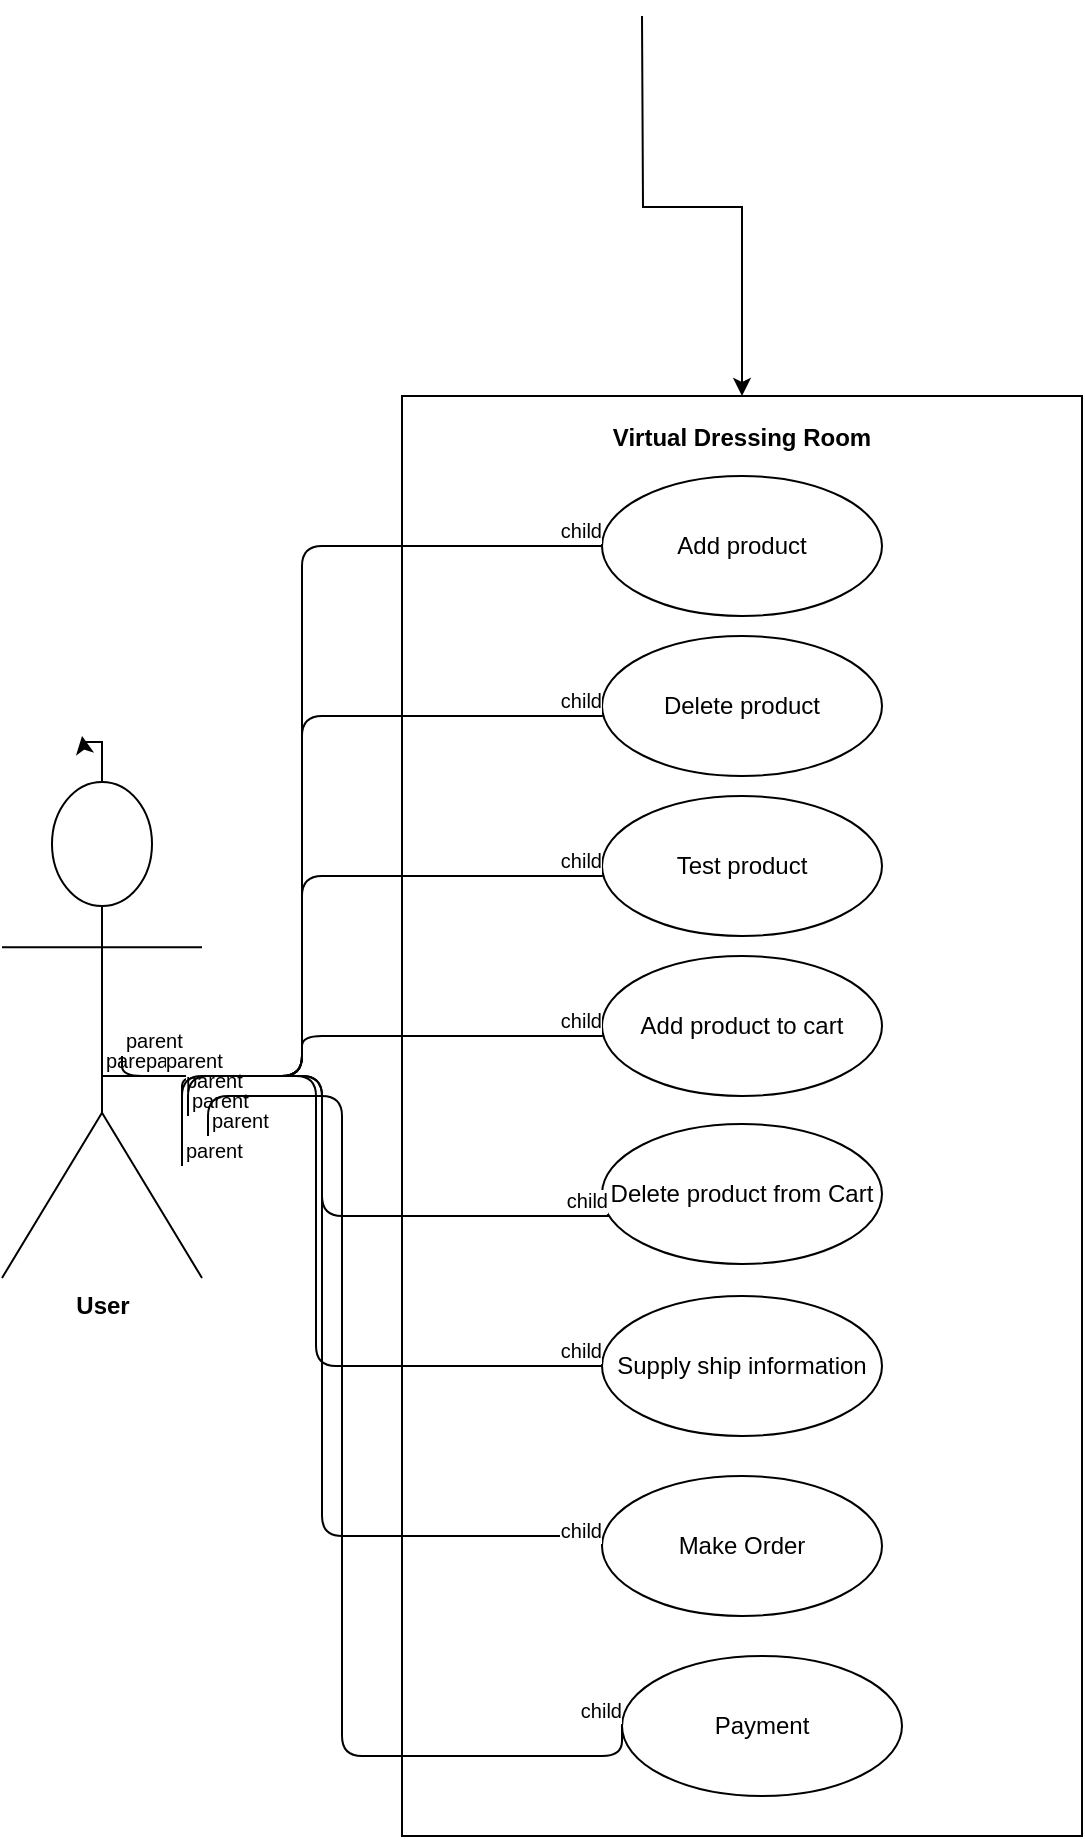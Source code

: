 <mxfile version="12.2.9" type="github" pages="1">
  <diagram id="YZum35Rrukei6qWhU6Ln" name="Page-1">
    <mxGraphModel dx="736" dy="450" grid="1" gridSize="10" guides="1" tooltips="1" connect="1" arrows="1" fold="1" page="1" pageScale="1" pageWidth="827" pageHeight="1169" math="0" shadow="0">
      <root>
        <mxCell id="0"/>
        <mxCell id="1" parent="0"/>
        <mxCell id="bm9JT_TAmBQnePsEPX9p-19" style="edgeStyle=orthogonalEdgeStyle;rounded=0;orthogonalLoop=1;jettySize=auto;html=1;fontSize=12;" edge="1" parent="1" source="pz0Jzzn5vmqOMPvLpRFf-1">
          <mxGeometry relative="1" as="geometry">
            <mxPoint x="110" y="390" as="targetPoint"/>
          </mxGeometry>
        </mxCell>
        <mxCell id="pz0Jzzn5vmqOMPvLpRFf-1" value="User" style="shape=umlActor;verticalLabelPosition=bottom;labelBackgroundColor=#ffffff;verticalAlign=top;html=1;outlineConnect=0;fontStyle=1;fontSize=12;" parent="1" vertex="1">
          <mxGeometry x="70" y="413" width="100" height="248" as="geometry"/>
        </mxCell>
        <mxCell id="pz0Jzzn5vmqOMPvLpRFf-6" value="" style="rounded=0;whiteSpace=wrap;html=1;fontSize=12;" parent="1" vertex="1">
          <mxGeometry x="270" y="220" width="340" height="720" as="geometry"/>
        </mxCell>
        <mxCell id="pz0Jzzn5vmqOMPvLpRFf-8" style="edgeStyle=orthogonalEdgeStyle;rounded=0;orthogonalLoop=1;jettySize=auto;html=1;fontSize=12;" parent="1" target="pz0Jzzn5vmqOMPvLpRFf-6" edge="1">
          <mxGeometry relative="1" as="geometry">
            <mxPoint x="390" y="30" as="sourcePoint"/>
          </mxGeometry>
        </mxCell>
        <mxCell id="bm9JT_TAmBQnePsEPX9p-3" value="Virtual Dressing Room" style="text;align=center;fontStyle=1;verticalAlign=middle;spacingLeft=3;spacingRight=3;strokeColor=none;rotatable=0;points=[[0,0.5],[1,0.5]];portConstraint=eastwest;fontSize=12;" vertex="1" parent="1">
          <mxGeometry x="270" y="220" width="340" height="40" as="geometry"/>
        </mxCell>
        <mxCell id="bm9JT_TAmBQnePsEPX9p-4" value="Add product" style="ellipse;whiteSpace=wrap;html=1;fontSize=12;" vertex="1" parent="1">
          <mxGeometry x="370" y="260" width="140" height="70" as="geometry"/>
        </mxCell>
        <mxCell id="bm9JT_TAmBQnePsEPX9p-10" value="Delete product" style="ellipse;whiteSpace=wrap;html=1;fontSize=12;" vertex="1" parent="1">
          <mxGeometry x="370" y="340" width="140" height="70" as="geometry"/>
        </mxCell>
        <mxCell id="bm9JT_TAmBQnePsEPX9p-11" value="Test product" style="ellipse;whiteSpace=wrap;html=1;fontSize=12;" vertex="1" parent="1">
          <mxGeometry x="370" y="420" width="140" height="70" as="geometry"/>
        </mxCell>
        <mxCell id="bm9JT_TAmBQnePsEPX9p-12" value="Add product to cart" style="ellipse;whiteSpace=wrap;html=1;fontSize=12;" vertex="1" parent="1">
          <mxGeometry x="370" y="500" width="140" height="70" as="geometry"/>
        </mxCell>
        <mxCell id="bm9JT_TAmBQnePsEPX9p-13" value="Delete product from Cart" style="ellipse;whiteSpace=wrap;html=1;fontSize=12;" vertex="1" parent="1">
          <mxGeometry x="370" y="584" width="140" height="70" as="geometry"/>
        </mxCell>
        <mxCell id="bm9JT_TAmBQnePsEPX9p-14" value="Make Order" style="ellipse;whiteSpace=wrap;html=1;fontSize=12;" vertex="1" parent="1">
          <mxGeometry x="370" y="760" width="140" height="70" as="geometry"/>
        </mxCell>
        <mxCell id="bm9JT_TAmBQnePsEPX9p-15" value="Payment" style="ellipse;whiteSpace=wrap;html=1;fontSize=12;" vertex="1" parent="1">
          <mxGeometry x="380" y="850" width="140" height="70" as="geometry"/>
        </mxCell>
        <mxCell id="bm9JT_TAmBQnePsEPX9p-16" value="Supply ship information" style="ellipse;whiteSpace=wrap;html=1;fontSize=12;" vertex="1" parent="1">
          <mxGeometry x="370" y="670" width="140" height="70" as="geometry"/>
        </mxCell>
        <mxCell id="bm9JT_TAmBQnePsEPX9p-23" value="" style="endArrow=none;html=1;edgeStyle=orthogonalEdgeStyle;fontSize=12;" edge="1" parent="1" target="bm9JT_TAmBQnePsEPX9p-4">
          <mxGeometry relative="1" as="geometry">
            <mxPoint x="120" y="560" as="sourcePoint"/>
            <mxPoint x="280" y="560" as="targetPoint"/>
            <Array as="points">
              <mxPoint x="220" y="560"/>
              <mxPoint x="220" y="295"/>
            </Array>
          </mxGeometry>
        </mxCell>
        <mxCell id="bm9JT_TAmBQnePsEPX9p-24" value="parent" style="resizable=0;html=1;align=left;verticalAlign=bottom;labelBackgroundColor=#ffffff;fontSize=10;" connectable="0" vertex="1" parent="bm9JT_TAmBQnePsEPX9p-23">
          <mxGeometry x="-1" relative="1" as="geometry"/>
        </mxCell>
        <mxCell id="bm9JT_TAmBQnePsEPX9p-25" value="child" style="resizable=0;html=1;align=right;verticalAlign=bottom;labelBackgroundColor=#ffffff;fontSize=10;" connectable="0" vertex="1" parent="bm9JT_TAmBQnePsEPX9p-23">
          <mxGeometry x="1" relative="1" as="geometry"/>
        </mxCell>
        <mxCell id="bm9JT_TAmBQnePsEPX9p-26" value="" style="endArrow=none;html=1;edgeStyle=orthogonalEdgeStyle;fontSize=12;" edge="1" parent="1" target="bm9JT_TAmBQnePsEPX9p-10">
          <mxGeometry relative="1" as="geometry">
            <mxPoint x="130" y="550" as="sourcePoint"/>
            <mxPoint x="380" y="305" as="targetPoint"/>
            <Array as="points">
              <mxPoint x="130" y="560"/>
              <mxPoint x="220" y="560"/>
              <mxPoint x="220" y="380"/>
            </Array>
          </mxGeometry>
        </mxCell>
        <mxCell id="bm9JT_TAmBQnePsEPX9p-27" value="parent" style="resizable=0;html=1;align=left;verticalAlign=bottom;labelBackgroundColor=#ffffff;fontSize=10;" connectable="0" vertex="1" parent="bm9JT_TAmBQnePsEPX9p-26">
          <mxGeometry x="-1" relative="1" as="geometry"/>
        </mxCell>
        <mxCell id="bm9JT_TAmBQnePsEPX9p-28" value="child" style="resizable=0;html=1;align=right;verticalAlign=bottom;labelBackgroundColor=#ffffff;fontSize=10;" connectable="0" vertex="1" parent="bm9JT_TAmBQnePsEPX9p-26">
          <mxGeometry x="1" relative="1" as="geometry"/>
        </mxCell>
        <mxCell id="bm9JT_TAmBQnePsEPX9p-29" value="" style="endArrow=none;html=1;edgeStyle=orthogonalEdgeStyle;fontSize=12;" edge="1" parent="1" target="bm9JT_TAmBQnePsEPX9p-11">
          <mxGeometry relative="1" as="geometry">
            <mxPoint x="140" y="560" as="sourcePoint"/>
            <mxPoint x="380.718" y="390" as="targetPoint"/>
            <Array as="points">
              <mxPoint x="220" y="560"/>
              <mxPoint x="220" y="460"/>
            </Array>
          </mxGeometry>
        </mxCell>
        <mxCell id="bm9JT_TAmBQnePsEPX9p-30" value="parent" style="resizable=0;html=1;align=left;verticalAlign=bottom;labelBackgroundColor=#ffffff;fontSize=10;" connectable="0" vertex="1" parent="bm9JT_TAmBQnePsEPX9p-29">
          <mxGeometry x="-1" relative="1" as="geometry"/>
        </mxCell>
        <mxCell id="bm9JT_TAmBQnePsEPX9p-31" value="child" style="resizable=0;html=1;align=right;verticalAlign=bottom;labelBackgroundColor=#ffffff;fontSize=10;" connectable="0" vertex="1" parent="bm9JT_TAmBQnePsEPX9p-29">
          <mxGeometry x="1" relative="1" as="geometry"/>
        </mxCell>
        <mxCell id="bm9JT_TAmBQnePsEPX9p-32" value="" style="endArrow=none;html=1;edgeStyle=orthogonalEdgeStyle;fontSize=12;" edge="1" parent="1" target="bm9JT_TAmBQnePsEPX9p-12">
          <mxGeometry relative="1" as="geometry">
            <mxPoint x="150" y="560" as="sourcePoint"/>
            <mxPoint x="380.718" y="470" as="targetPoint"/>
            <Array as="points">
              <mxPoint x="220" y="560"/>
              <mxPoint x="220" y="540"/>
            </Array>
          </mxGeometry>
        </mxCell>
        <mxCell id="bm9JT_TAmBQnePsEPX9p-33" value="parent" style="resizable=0;html=1;align=left;verticalAlign=bottom;labelBackgroundColor=#ffffff;fontSize=10;" connectable="0" vertex="1" parent="bm9JT_TAmBQnePsEPX9p-32">
          <mxGeometry x="-1" relative="1" as="geometry"/>
        </mxCell>
        <mxCell id="bm9JT_TAmBQnePsEPX9p-34" value="child" style="resizable=0;html=1;align=right;verticalAlign=bottom;labelBackgroundColor=#ffffff;fontSize=10;" connectable="0" vertex="1" parent="bm9JT_TAmBQnePsEPX9p-32">
          <mxGeometry x="1" relative="1" as="geometry"/>
        </mxCell>
        <mxCell id="bm9JT_TAmBQnePsEPX9p-35" value="" style="endArrow=none;html=1;edgeStyle=orthogonalEdgeStyle;fontSize=12;" edge="1" parent="1" target="bm9JT_TAmBQnePsEPX9p-13">
          <mxGeometry relative="1" as="geometry">
            <mxPoint x="160" y="570" as="sourcePoint"/>
            <mxPoint x="380.718" y="550" as="targetPoint"/>
            <Array as="points">
              <mxPoint x="160" y="560"/>
              <mxPoint x="230" y="560"/>
              <mxPoint x="230" y="630"/>
            </Array>
          </mxGeometry>
        </mxCell>
        <mxCell id="bm9JT_TAmBQnePsEPX9p-36" value="parent" style="resizable=0;html=1;align=left;verticalAlign=bottom;labelBackgroundColor=#ffffff;fontSize=10;" connectable="0" vertex="1" parent="bm9JT_TAmBQnePsEPX9p-35">
          <mxGeometry x="-1" relative="1" as="geometry"/>
        </mxCell>
        <mxCell id="bm9JT_TAmBQnePsEPX9p-37" value="child" style="resizable=0;html=1;align=right;verticalAlign=bottom;labelBackgroundColor=#ffffff;fontSize=10;" connectable="0" vertex="1" parent="bm9JT_TAmBQnePsEPX9p-35">
          <mxGeometry x="1" relative="1" as="geometry"/>
        </mxCell>
        <mxCell id="bm9JT_TAmBQnePsEPX9p-38" value="" style="endArrow=none;html=1;edgeStyle=orthogonalEdgeStyle;fontSize=12;entryX=0;entryY=0.5;entryDx=0;entryDy=0;" edge="1" parent="1" target="bm9JT_TAmBQnePsEPX9p-14">
          <mxGeometry relative="1" as="geometry">
            <mxPoint x="163" y="580" as="sourcePoint"/>
            <mxPoint x="350" y="790" as="targetPoint"/>
            <Array as="points">
              <mxPoint x="163" y="560"/>
              <mxPoint x="230" y="560"/>
              <mxPoint x="230" y="790"/>
              <mxPoint x="370" y="790"/>
            </Array>
          </mxGeometry>
        </mxCell>
        <mxCell id="bm9JT_TAmBQnePsEPX9p-39" value="parent" style="resizable=0;html=1;align=left;verticalAlign=bottom;labelBackgroundColor=#ffffff;fontSize=10;" connectable="0" vertex="1" parent="bm9JT_TAmBQnePsEPX9p-38">
          <mxGeometry x="-1" relative="1" as="geometry"/>
        </mxCell>
        <mxCell id="bm9JT_TAmBQnePsEPX9p-40" value="child" style="resizable=0;html=1;align=right;verticalAlign=bottom;labelBackgroundColor=#ffffff;fontSize=10;" connectable="0" vertex="1" parent="bm9JT_TAmBQnePsEPX9p-38">
          <mxGeometry x="1" relative="1" as="geometry"/>
        </mxCell>
        <mxCell id="bm9JT_TAmBQnePsEPX9p-41" value="" style="endArrow=none;html=1;edgeStyle=orthogonalEdgeStyle;fontSize=12;" edge="1" parent="1" target="bm9JT_TAmBQnePsEPX9p-16">
          <mxGeometry relative="1" as="geometry">
            <mxPoint x="160" y="605" as="sourcePoint"/>
            <mxPoint x="348" y="705" as="targetPoint"/>
            <Array as="points">
              <mxPoint x="160" y="560"/>
              <mxPoint x="227" y="560"/>
              <mxPoint x="227" y="705"/>
            </Array>
          </mxGeometry>
        </mxCell>
        <mxCell id="bm9JT_TAmBQnePsEPX9p-42" value="parent" style="resizable=0;html=1;align=left;verticalAlign=bottom;labelBackgroundColor=#ffffff;fontSize=10;" connectable="0" vertex="1" parent="bm9JT_TAmBQnePsEPX9p-41">
          <mxGeometry x="-1" relative="1" as="geometry"/>
        </mxCell>
        <mxCell id="bm9JT_TAmBQnePsEPX9p-43" value="child" style="resizable=0;html=1;align=right;verticalAlign=bottom;labelBackgroundColor=#ffffff;fontSize=10;" connectable="0" vertex="1" parent="bm9JT_TAmBQnePsEPX9p-41">
          <mxGeometry x="1" relative="1" as="geometry"/>
        </mxCell>
        <mxCell id="bm9JT_TAmBQnePsEPX9p-44" value="" style="endArrow=none;html=1;edgeStyle=orthogonalEdgeStyle;fontSize=12;entryX=0;entryY=0.5;entryDx=0;entryDy=0;" edge="1" parent="1" target="bm9JT_TAmBQnePsEPX9p-15">
          <mxGeometry relative="1" as="geometry">
            <mxPoint x="173" y="590" as="sourcePoint"/>
            <mxPoint x="360" y="900" as="targetPoint"/>
            <Array as="points">
              <mxPoint x="173" y="570"/>
              <mxPoint x="240" y="570"/>
              <mxPoint x="240" y="900"/>
              <mxPoint x="380" y="900"/>
            </Array>
          </mxGeometry>
        </mxCell>
        <mxCell id="bm9JT_TAmBQnePsEPX9p-45" value="parent" style="resizable=0;html=1;align=left;verticalAlign=bottom;labelBackgroundColor=#ffffff;fontSize=10;" connectable="0" vertex="1" parent="bm9JT_TAmBQnePsEPX9p-44">
          <mxGeometry x="-1" relative="1" as="geometry"/>
        </mxCell>
        <mxCell id="bm9JT_TAmBQnePsEPX9p-46" value="child" style="resizable=0;html=1;align=right;verticalAlign=bottom;labelBackgroundColor=#ffffff;fontSize=10;" connectable="0" vertex="1" parent="bm9JT_TAmBQnePsEPX9p-44">
          <mxGeometry x="1" relative="1" as="geometry"/>
        </mxCell>
      </root>
    </mxGraphModel>
  </diagram>
</mxfile>
